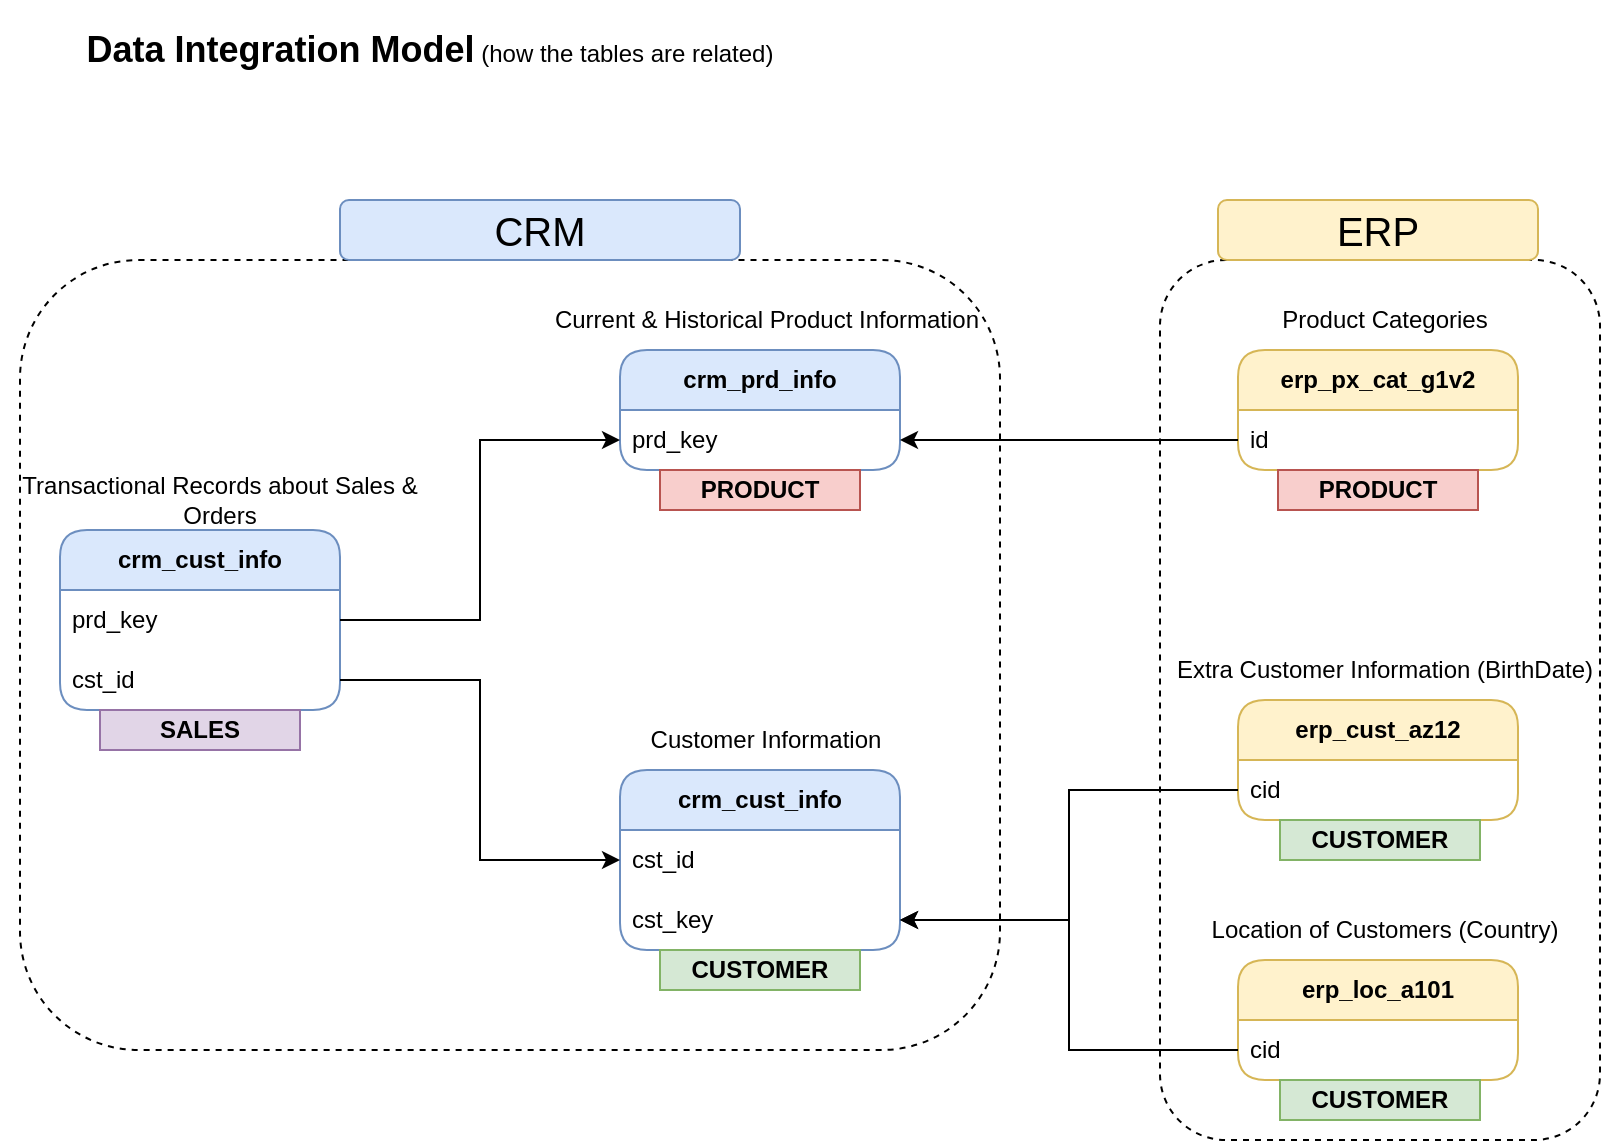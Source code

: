 <mxfile version="28.1.2">
  <diagram name="Page-1" id="xqLHHANhaczoOCnbsrDT">
    <mxGraphModel dx="1042" dy="626" grid="1" gridSize="10" guides="1" tooltips="1" connect="1" arrows="1" fold="1" page="1" pageScale="1" pageWidth="827" pageHeight="1169" math="0" shadow="0">
      <root>
        <mxCell id="0" />
        <mxCell id="1" parent="0" />
        <mxCell id="XLKgyTRXoaAGRDAERNY7-1" value="&lt;b&gt;&lt;font style=&quot;font-size: 18px;&quot;&gt;Data Integration Model&lt;/font&gt; &lt;/b&gt;(how the tables are related)" style="text;html=1;align=center;verticalAlign=middle;whiteSpace=wrap;rounded=0;" parent="1" vertex="1">
          <mxGeometry x="40" y="30" width="350" height="50" as="geometry" />
        </mxCell>
        <mxCell id="XLKgyTRXoaAGRDAERNY7-3" value="&lt;b&gt;crm_prd_info&lt;/b&gt;" style="swimlane;fontStyle=0;childLayout=stackLayout;horizontal=1;startSize=30;horizontalStack=0;resizeParent=1;resizeParentMax=0;resizeLast=0;collapsible=1;marginBottom=0;whiteSpace=wrap;html=1;rounded=1;fillColor=#dae8fc;strokeColor=#6c8ebf;" parent="1" vertex="1">
          <mxGeometry x="310" y="205" width="140" height="60" as="geometry" />
        </mxCell>
        <mxCell id="XLKgyTRXoaAGRDAERNY7-4" value="prd_key" style="text;strokeColor=none;fillColor=none;align=left;verticalAlign=middle;spacingLeft=4;spacingRight=4;overflow=hidden;points=[[0,0.5],[1,0.5]];portConstraint=eastwest;rotatable=0;whiteSpace=wrap;html=1;" parent="XLKgyTRXoaAGRDAERNY7-3" vertex="1">
          <mxGeometry y="30" width="140" height="30" as="geometry" />
        </mxCell>
        <mxCell id="XLKgyTRXoaAGRDAERNY7-7" value="Current &amp;amp; Historical Product Information" style="text;html=1;align=center;verticalAlign=middle;whiteSpace=wrap;rounded=0;" parent="1" vertex="1">
          <mxGeometry x="271" y="175" width="225" height="30" as="geometry" />
        </mxCell>
        <mxCell id="XLKgyTRXoaAGRDAERNY7-8" value="&lt;b&gt;crm_cust_info&lt;/b&gt;" style="swimlane;fontStyle=0;childLayout=stackLayout;horizontal=1;startSize=30;horizontalStack=0;resizeParent=1;resizeParentMax=0;resizeLast=0;collapsible=1;marginBottom=0;whiteSpace=wrap;html=1;rounded=1;fillColor=#dae8fc;strokeColor=#6c8ebf;" parent="1" vertex="1">
          <mxGeometry x="310" y="415" width="140" height="90" as="geometry" />
        </mxCell>
        <mxCell id="XLKgyTRXoaAGRDAERNY7-9" value="cst_id" style="text;strokeColor=none;fillColor=none;align=left;verticalAlign=middle;spacingLeft=4;spacingRight=4;overflow=hidden;points=[[0,0.5],[1,0.5]];portConstraint=eastwest;rotatable=0;whiteSpace=wrap;html=1;" parent="XLKgyTRXoaAGRDAERNY7-8" vertex="1">
          <mxGeometry y="30" width="140" height="30" as="geometry" />
        </mxCell>
        <mxCell id="XLKgyTRXoaAGRDAERNY7-26" value="cst_key" style="text;strokeColor=none;fillColor=none;align=left;verticalAlign=middle;spacingLeft=4;spacingRight=4;overflow=hidden;points=[[0,0.5],[1,0.5]];portConstraint=eastwest;rotatable=0;whiteSpace=wrap;html=1;" parent="XLKgyTRXoaAGRDAERNY7-8" vertex="1">
          <mxGeometry y="60" width="140" height="30" as="geometry" />
        </mxCell>
        <mxCell id="XLKgyTRXoaAGRDAERNY7-10" value="Customer Information" style="text;html=1;align=center;verticalAlign=middle;whiteSpace=wrap;rounded=0;" parent="1" vertex="1">
          <mxGeometry x="273" y="385" width="220" height="30" as="geometry" />
        </mxCell>
        <mxCell id="XLKgyTRXoaAGRDAERNY7-11" value="&lt;b&gt;crm_cust_info&lt;/b&gt;" style="swimlane;fontStyle=0;childLayout=stackLayout;horizontal=1;startSize=30;horizontalStack=0;resizeParent=1;resizeParentMax=0;resizeLast=0;collapsible=1;marginBottom=0;whiteSpace=wrap;html=1;rounded=1;fillColor=#dae8fc;strokeColor=#6c8ebf;" parent="1" vertex="1">
          <mxGeometry x="30" y="295" width="140" height="90" as="geometry" />
        </mxCell>
        <mxCell id="XLKgyTRXoaAGRDAERNY7-12" value="prd_key" style="text;strokeColor=none;fillColor=none;align=left;verticalAlign=middle;spacingLeft=4;spacingRight=4;overflow=hidden;points=[[0,0.5],[1,0.5]];portConstraint=eastwest;rotatable=0;whiteSpace=wrap;html=1;" parent="XLKgyTRXoaAGRDAERNY7-11" vertex="1">
          <mxGeometry y="30" width="140" height="30" as="geometry" />
        </mxCell>
        <mxCell id="XLKgyTRXoaAGRDAERNY7-18" value="cst_id" style="text;strokeColor=none;fillColor=none;align=left;verticalAlign=middle;spacingLeft=4;spacingRight=4;overflow=hidden;points=[[0,0.5],[1,0.5]];portConstraint=eastwest;rotatable=0;whiteSpace=wrap;html=1;" parent="XLKgyTRXoaAGRDAERNY7-11" vertex="1">
          <mxGeometry y="60" width="140" height="30" as="geometry" />
        </mxCell>
        <mxCell id="XLKgyTRXoaAGRDAERNY7-13" value="Transactional Records about Sales &amp;amp; Orders" style="text;html=1;align=center;verticalAlign=middle;whiteSpace=wrap;rounded=0;" parent="1" vertex="1">
          <mxGeometry y="265" width="220" height="30" as="geometry" />
        </mxCell>
        <mxCell id="XLKgyTRXoaAGRDAERNY7-23" value="&lt;b&gt;erp_cust_az12&lt;/b&gt;" style="swimlane;fontStyle=0;childLayout=stackLayout;horizontal=1;startSize=30;horizontalStack=0;resizeParent=1;resizeParentMax=0;resizeLast=0;collapsible=1;marginBottom=0;whiteSpace=wrap;html=1;rounded=1;fillColor=#fff2cc;strokeColor=#d6b656;" parent="1" vertex="1">
          <mxGeometry x="619" y="380" width="140" height="60" as="geometry" />
        </mxCell>
        <mxCell id="XLKgyTRXoaAGRDAERNY7-24" value="cid" style="text;strokeColor=none;fillColor=none;align=left;verticalAlign=middle;spacingLeft=4;spacingRight=4;overflow=hidden;points=[[0,0.5],[1,0.5]];portConstraint=eastwest;rotatable=0;whiteSpace=wrap;html=1;" parent="XLKgyTRXoaAGRDAERNY7-23" vertex="1">
          <mxGeometry y="30" width="140" height="30" as="geometry" />
        </mxCell>
        <mxCell id="XLKgyTRXoaAGRDAERNY7-25" value="Extra Customer Information (BirthDate)" style="text;html=1;align=center;verticalAlign=middle;whiteSpace=wrap;rounded=0;" parent="1" vertex="1">
          <mxGeometry x="580" y="350" width="225" height="30" as="geometry" />
        </mxCell>
        <mxCell id="XLKgyTRXoaAGRDAERNY7-29" style="edgeStyle=orthogonalEdgeStyle;rounded=0;orthogonalLoop=1;jettySize=auto;html=1;entryX=0;entryY=0.5;entryDx=0;entryDy=0;" parent="1" source="XLKgyTRXoaAGRDAERNY7-18" target="XLKgyTRXoaAGRDAERNY7-9" edge="1">
          <mxGeometry relative="1" as="geometry" />
        </mxCell>
        <mxCell id="XLKgyTRXoaAGRDAERNY7-30" style="edgeStyle=orthogonalEdgeStyle;rounded=0;orthogonalLoop=1;jettySize=auto;html=1;entryX=0;entryY=0.5;entryDx=0;entryDy=0;" parent="1" source="XLKgyTRXoaAGRDAERNY7-12" target="XLKgyTRXoaAGRDAERNY7-4" edge="1">
          <mxGeometry relative="1" as="geometry" />
        </mxCell>
        <mxCell id="XLKgyTRXoaAGRDAERNY7-32" value="&lt;b&gt;erp_loc_a101&lt;/b&gt;" style="swimlane;fontStyle=0;childLayout=stackLayout;horizontal=1;startSize=30;horizontalStack=0;resizeParent=1;resizeParentMax=0;resizeLast=0;collapsible=1;marginBottom=0;whiteSpace=wrap;html=1;rounded=1;fillColor=#fff2cc;strokeColor=#d6b656;" parent="1" vertex="1">
          <mxGeometry x="619" y="510" width="140" height="60" as="geometry" />
        </mxCell>
        <mxCell id="XLKgyTRXoaAGRDAERNY7-33" value="cid" style="text;strokeColor=none;fillColor=none;align=left;verticalAlign=middle;spacingLeft=4;spacingRight=4;overflow=hidden;points=[[0,0.5],[1,0.5]];portConstraint=eastwest;rotatable=0;whiteSpace=wrap;html=1;" parent="XLKgyTRXoaAGRDAERNY7-32" vertex="1">
          <mxGeometry y="30" width="140" height="30" as="geometry" />
        </mxCell>
        <mxCell id="XLKgyTRXoaAGRDAERNY7-34" value="Location of Customers (Country)" style="text;html=1;align=center;verticalAlign=middle;whiteSpace=wrap;rounded=0;" parent="1" vertex="1">
          <mxGeometry x="580" y="480" width="225" height="30" as="geometry" />
        </mxCell>
        <mxCell id="XLKgyTRXoaAGRDAERNY7-36" style="edgeStyle=orthogonalEdgeStyle;rounded=0;orthogonalLoop=1;jettySize=auto;html=1;entryX=1;entryY=0.5;entryDx=0;entryDy=0;" parent="1" source="XLKgyTRXoaAGRDAERNY7-24" target="XLKgyTRXoaAGRDAERNY7-26" edge="1">
          <mxGeometry relative="1" as="geometry" />
        </mxCell>
        <mxCell id="XLKgyTRXoaAGRDAERNY7-37" style="edgeStyle=orthogonalEdgeStyle;rounded=0;orthogonalLoop=1;jettySize=auto;html=1;" parent="1" source="XLKgyTRXoaAGRDAERNY7-33" target="XLKgyTRXoaAGRDAERNY7-26" edge="1">
          <mxGeometry relative="1" as="geometry" />
        </mxCell>
        <mxCell id="XLKgyTRXoaAGRDAERNY7-38" value="&lt;b&gt;erp_px_cat_g1v2&lt;/b&gt;" style="swimlane;fontStyle=0;childLayout=stackLayout;horizontal=1;startSize=30;horizontalStack=0;resizeParent=1;resizeParentMax=0;resizeLast=0;collapsible=1;marginBottom=0;whiteSpace=wrap;html=1;rounded=1;fillColor=#fff2cc;strokeColor=#d6b656;" parent="1" vertex="1">
          <mxGeometry x="619" y="205" width="140" height="60" as="geometry" />
        </mxCell>
        <mxCell id="XLKgyTRXoaAGRDAERNY7-39" value="id" style="text;strokeColor=none;fillColor=none;align=left;verticalAlign=middle;spacingLeft=4;spacingRight=4;overflow=hidden;points=[[0,0.5],[1,0.5]];portConstraint=eastwest;rotatable=0;whiteSpace=wrap;html=1;" parent="XLKgyTRXoaAGRDAERNY7-38" vertex="1">
          <mxGeometry y="30" width="140" height="30" as="geometry" />
        </mxCell>
        <mxCell id="XLKgyTRXoaAGRDAERNY7-40" value="Product Categories" style="text;html=1;align=center;verticalAlign=middle;whiteSpace=wrap;rounded=0;" parent="1" vertex="1">
          <mxGeometry x="580" y="175" width="225" height="30" as="geometry" />
        </mxCell>
        <mxCell id="XLKgyTRXoaAGRDAERNY7-41" style="edgeStyle=orthogonalEdgeStyle;rounded=0;orthogonalLoop=1;jettySize=auto;html=1;entryX=1;entryY=0.5;entryDx=0;entryDy=0;" parent="1" source="XLKgyTRXoaAGRDAERNY7-39" target="XLKgyTRXoaAGRDAERNY7-4" edge="1">
          <mxGeometry relative="1" as="geometry" />
        </mxCell>
        <mxCell id="XLKgyTRXoaAGRDAERNY7-43" value="" style="rounded=1;whiteSpace=wrap;html=1;fillColor=none;dashed=1;" parent="1" vertex="1">
          <mxGeometry x="10" y="160" width="490" height="395" as="geometry" />
        </mxCell>
        <mxCell id="XLKgyTRXoaAGRDAERNY7-45" value="&lt;font style=&quot;font-size: 20px;&quot;&gt;CRM&lt;/font&gt;" style="rounded=1;whiteSpace=wrap;html=1;fillColor=#dae8fc;strokeColor=#6c8ebf;" parent="1" vertex="1">
          <mxGeometry x="170" y="130" width="200" height="30" as="geometry" />
        </mxCell>
        <mxCell id="XLKgyTRXoaAGRDAERNY7-46" value="" style="rounded=1;whiteSpace=wrap;html=1;fillColor=none;dashed=1;" parent="1" vertex="1">
          <mxGeometry x="580" y="160" width="220" height="440" as="geometry" />
        </mxCell>
        <mxCell id="XLKgyTRXoaAGRDAERNY7-47" value="&lt;span style=&quot;font-size: 20px;&quot;&gt;ERP&lt;/span&gt;" style="rounded=1;whiteSpace=wrap;html=1;fillColor=#fff2cc;strokeColor=#d6b656;" parent="1" vertex="1">
          <mxGeometry x="609" y="130" width="160" height="30" as="geometry" />
        </mxCell>
        <mxCell id="u9RiXErhHg1eyJjLnnGX-6" value="PRODUCT" style="text;html=1;strokeColor=#b85450;fillColor=#f8cecc;align=center;verticalAlign=middle;whiteSpace=wrap;overflow=hidden;fontStyle=1" vertex="1" parent="1">
          <mxGeometry x="330" y="265" width="100" height="20" as="geometry" />
        </mxCell>
        <mxCell id="u9RiXErhHg1eyJjLnnGX-7" value="PRODUCT" style="text;html=1;strokeColor=#b85450;fillColor=#f8cecc;align=center;verticalAlign=middle;whiteSpace=wrap;overflow=hidden;fontStyle=1" vertex="1" parent="1">
          <mxGeometry x="639" y="265" width="100" height="20" as="geometry" />
        </mxCell>
        <mxCell id="u9RiXErhHg1eyJjLnnGX-9" value="CUSTOMER" style="text;html=1;strokeColor=#82b366;fillColor=#d5e8d4;align=center;verticalAlign=middle;whiteSpace=wrap;overflow=hidden;fontStyle=1" vertex="1" parent="1">
          <mxGeometry x="330" y="505" width="100" height="20" as="geometry" />
        </mxCell>
        <mxCell id="u9RiXErhHg1eyJjLnnGX-10" value="CUSTOMER" style="text;html=1;strokeColor=#82b366;fillColor=#d5e8d4;align=center;verticalAlign=middle;whiteSpace=wrap;overflow=hidden;fontStyle=1" vertex="1" parent="1">
          <mxGeometry x="640" y="440" width="100" height="20" as="geometry" />
        </mxCell>
        <mxCell id="u9RiXErhHg1eyJjLnnGX-11" value="CUSTOMER" style="text;html=1;strokeColor=#82b366;fillColor=#d5e8d4;align=center;verticalAlign=middle;whiteSpace=wrap;overflow=hidden;fontStyle=1" vertex="1" parent="1">
          <mxGeometry x="640" y="570" width="100" height="20" as="geometry" />
        </mxCell>
        <mxCell id="u9RiXErhHg1eyJjLnnGX-14" value="SALES" style="text;html=1;strokeColor=#9673a6;fillColor=#e1d5e7;align=center;verticalAlign=middle;whiteSpace=wrap;overflow=hidden;fontStyle=1;" vertex="1" parent="1">
          <mxGeometry x="50" y="385" width="100" height="20" as="geometry" />
        </mxCell>
      </root>
    </mxGraphModel>
  </diagram>
</mxfile>
